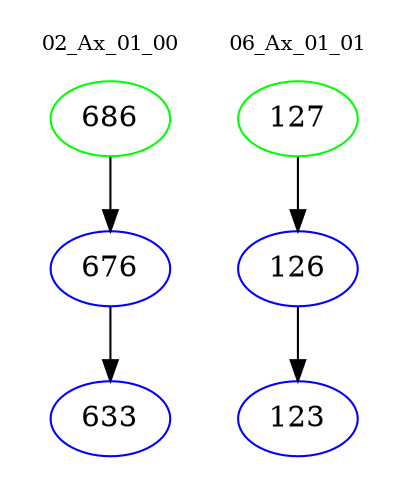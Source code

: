 digraph{
subgraph cluster_0 {
color = white
label = "02_Ax_01_00";
fontsize=10;
T0_686 [label="686", color="green"]
T0_686 -> T0_676 [color="black"]
T0_676 [label="676", color="blue"]
T0_676 -> T0_633 [color="black"]
T0_633 [label="633", color="blue"]
}
subgraph cluster_1 {
color = white
label = "06_Ax_01_01";
fontsize=10;
T1_127 [label="127", color="green"]
T1_127 -> T1_126 [color="black"]
T1_126 [label="126", color="blue"]
T1_126 -> T1_123 [color="black"]
T1_123 [label="123", color="blue"]
}
}
